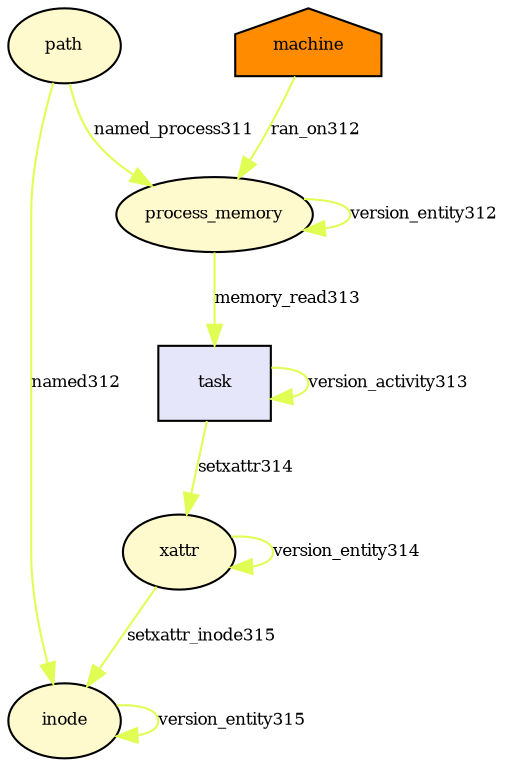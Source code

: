 digraph RGL__DirectedAdjacencyGraph {path[fontsize = 8,label = "path",shape = ellipse, fillcolor="#fffacd", style = filled]

process_memory[fontsize = 8,label = "process_memory",shape = ellipse, fillcolor="#fffacd", style = filled]

path -> process_memory[fontsize = 8,label = "named_process311", color="#e0fd54"]

process_memory -> process_memory[fontsize = 8,label = "version_entity312", color="#e0fd54"]

machine[fontsize = 8,label = "machine",shape = house, fillcolor="#ff8c00", style = filled]

machine -> process_memory[fontsize = 8,label = "ran_on312", color="#e0fd54"]

inode[fontsize = 8,label = "inode",shape = ellipse, fillcolor="#fffacd", style = filled]

path -> inode[fontsize = 8,label = "named312", color="#e0fd54"]

task[fontsize = 8,label = "task",shape = rectangle, fillcolor="#e6e6fa", style = filled]

task -> task[fontsize = 8,label = "version_activity313", color="#e0fd54"]

process_memory -> task[fontsize = 8,label = "memory_read313", color="#e0fd54"]

xattr[fontsize = 8,label = "xattr",shape = ellipse, fillcolor="#fffacd", style = filled]

xattr -> xattr[fontsize = 8,label = "version_entity314", color="#e0fd54"]

task -> xattr[fontsize = 8,label = "setxattr314", color="#e0fd54"]

inode -> inode[fontsize = 8,label = "version_entity315", color="#e0fd54"]

xattr -> inode[fontsize = 8,label = "setxattr_inode315", color="#e0fd54"]

}